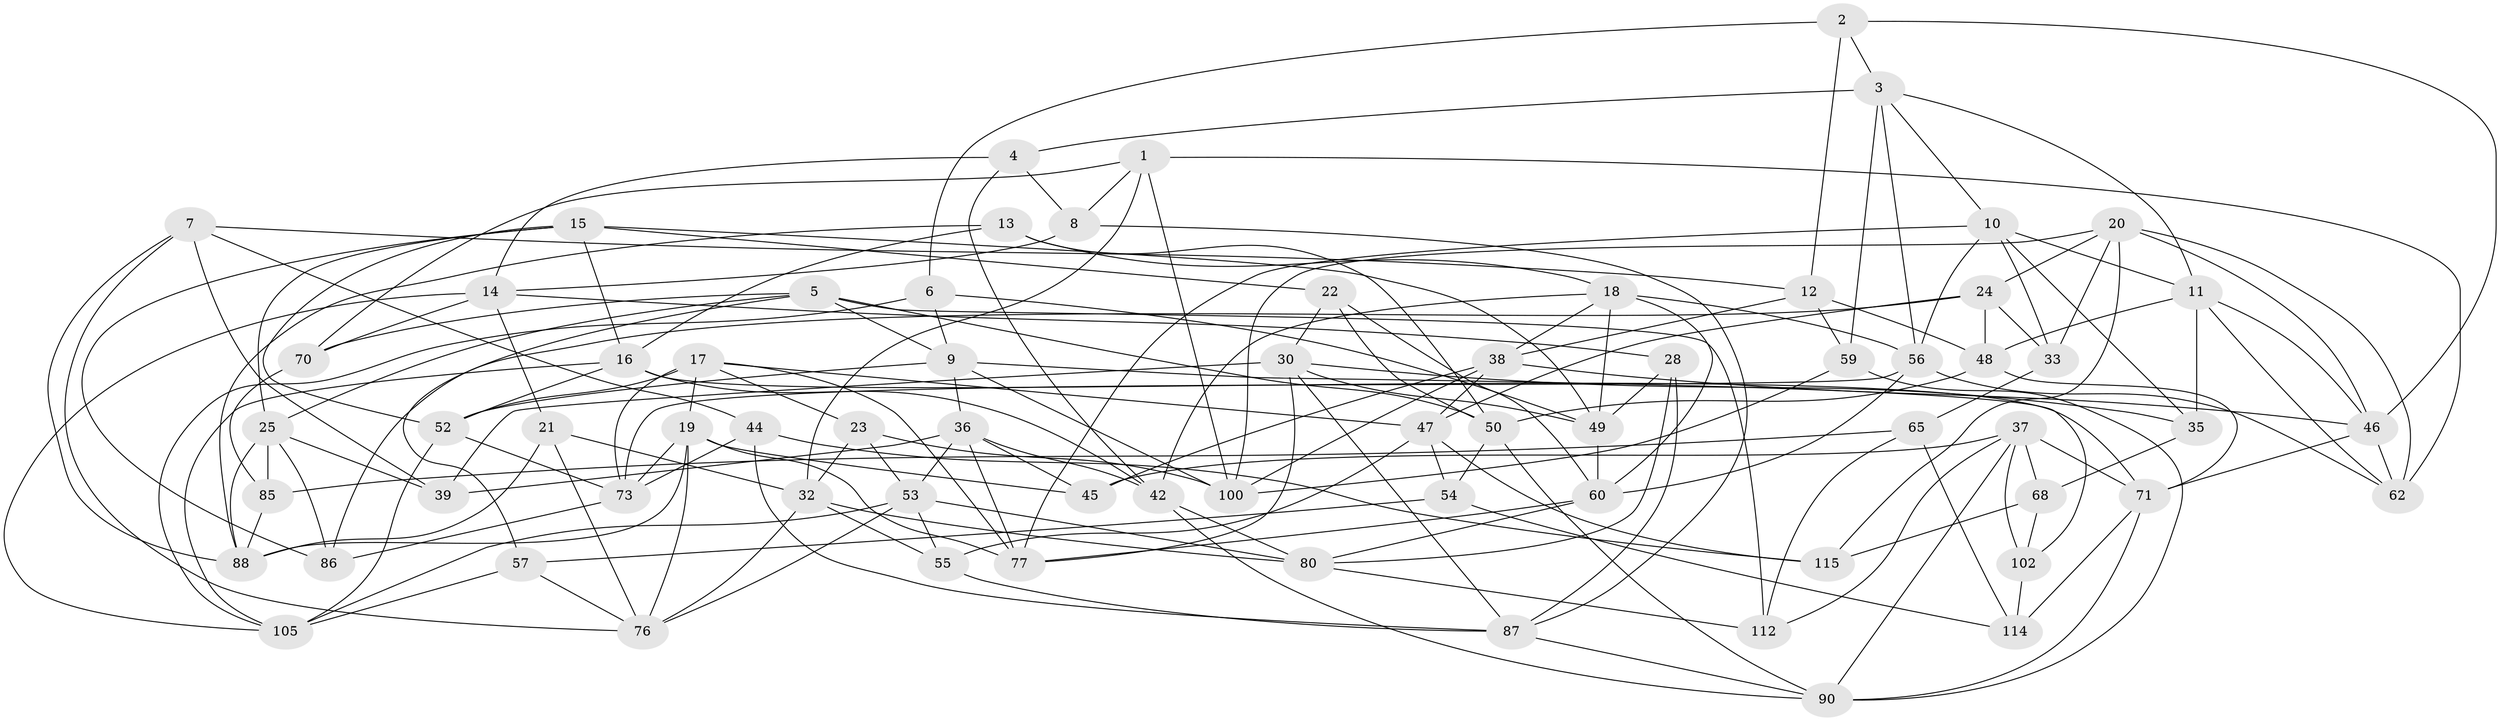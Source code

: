 // original degree distribution, {4: 1.0}
// Generated by graph-tools (version 1.1) at 2025/11/02/27/25 16:11:43]
// undirected, 70 vertices, 180 edges
graph export_dot {
graph [start="1"]
  node [color=gray90,style=filled];
  1 [super="+58"];
  2;
  3 [super="+84"];
  4;
  5 [super="+29"];
  6;
  7 [super="+26"];
  8;
  9 [super="+89"];
  10 [super="+66"];
  11 [super="+82"];
  12 [super="+107"];
  13;
  14 [super="+40"];
  15 [super="+41"];
  16 [super="+51"];
  17 [super="+34"];
  18 [super="+98"];
  19 [super="+31"];
  20 [super="+81"];
  21;
  22;
  23;
  24 [super="+27"];
  25 [super="+103"];
  28;
  30 [super="+61"];
  32 [super="+78"];
  33;
  35;
  36 [super="+109"];
  37 [super="+63"];
  38 [super="+43"];
  39;
  42 [super="+93"];
  44;
  45;
  46 [super="+99"];
  47 [super="+67"];
  48 [super="+74"];
  49 [super="+69"];
  50 [super="+75"];
  52 [super="+92"];
  53 [super="+72"];
  54;
  55;
  56 [super="+64"];
  57;
  59;
  60 [super="+113"];
  62 [super="+104"];
  65 [super="+96"];
  68;
  70;
  71 [super="+94"];
  73 [super="+101"];
  76 [super="+79"];
  77 [super="+97"];
  80 [super="+83"];
  85 [super="+108"];
  86;
  87 [super="+95"];
  88 [super="+91"];
  90 [super="+111"];
  100 [super="+110"];
  102;
  105 [super="+106"];
  112;
  114;
  115;
  1 -- 62 [weight=2];
  1 -- 8;
  1 -- 100;
  1 -- 32;
  1 -- 70;
  2 -- 6;
  2 -- 3;
  2 -- 12;
  2 -- 46;
  3 -- 56;
  3 -- 11;
  3 -- 59;
  3 -- 4;
  3 -- 10;
  4 -- 42;
  4 -- 14;
  4 -- 8;
  5 -- 50;
  5 -- 57;
  5 -- 112;
  5 -- 70;
  5 -- 25;
  5 -- 9;
  6 -- 49;
  6 -- 105;
  6 -- 9;
  7 -- 44;
  7 -- 12 [weight=2];
  7 -- 39;
  7 -- 76;
  7 -- 88;
  8 -- 14;
  8 -- 87;
  9 -- 102;
  9 -- 52;
  9 -- 36;
  9 -- 100;
  10 -- 33;
  10 -- 56;
  10 -- 11;
  10 -- 35;
  10 -- 77;
  11 -- 46;
  11 -- 62;
  11 -- 48;
  11 -- 35;
  12 -- 59;
  12 -- 38;
  12 -- 48;
  13 -- 16;
  13 -- 88;
  13 -- 50;
  13 -- 18;
  14 -- 28;
  14 -- 105;
  14 -- 70;
  14 -- 21;
  15 -- 52;
  15 -- 16;
  15 -- 86;
  15 -- 22;
  15 -- 25;
  15 -- 49;
  16 -- 42;
  16 -- 52;
  16 -- 71;
  16 -- 105;
  17 -- 77;
  17 -- 73;
  17 -- 23;
  17 -- 19;
  17 -- 52;
  17 -- 47;
  18 -- 60;
  18 -- 56;
  18 -- 49;
  18 -- 42;
  18 -- 38;
  19 -- 45;
  19 -- 73;
  19 -- 77;
  19 -- 76;
  19 -- 88;
  20 -- 115;
  20 -- 62;
  20 -- 24;
  20 -- 100;
  20 -- 33;
  20 -- 46;
  21 -- 32;
  21 -- 76;
  21 -- 88;
  22 -- 30;
  22 -- 50;
  22 -- 60;
  23 -- 100;
  23 -- 53;
  23 -- 32;
  24 -- 33;
  24 -- 86;
  24 -- 48 [weight=2];
  24 -- 47;
  25 -- 86;
  25 -- 85;
  25 -- 39;
  25 -- 88;
  28 -- 87;
  28 -- 80;
  28 -- 49;
  30 -- 87;
  30 -- 49;
  30 -- 35;
  30 -- 39;
  30 -- 77;
  32 -- 55;
  32 -- 80;
  32 -- 76;
  33 -- 65;
  35 -- 68;
  36 -- 45;
  36 -- 53;
  36 -- 77;
  36 -- 42;
  36 -- 39;
  37 -- 112;
  37 -- 102;
  37 -- 45;
  37 -- 90;
  37 -- 68;
  37 -- 71;
  38 -- 45;
  38 -- 46;
  38 -- 47;
  38 -- 100;
  42 -- 80;
  42 -- 90;
  44 -- 73;
  44 -- 115;
  44 -- 87;
  46 -- 62;
  46 -- 71;
  47 -- 54;
  47 -- 115;
  47 -- 55;
  48 -- 50;
  48 -- 71;
  49 -- 60;
  50 -- 54;
  50 -- 90;
  52 -- 73;
  52 -- 105;
  53 -- 55;
  53 -- 76;
  53 -- 80;
  53 -- 105;
  54 -- 114;
  54 -- 57;
  55 -- 87;
  56 -- 73;
  56 -- 60;
  56 -- 62;
  57 -- 105;
  57 -- 76;
  59 -- 90;
  59 -- 100;
  60 -- 80;
  60 -- 77;
  65 -- 112;
  65 -- 85 [weight=3];
  65 -- 114;
  68 -- 102;
  68 -- 115;
  70 -- 85;
  71 -- 90;
  71 -- 114;
  73 -- 86;
  80 -- 112;
  85 -- 88;
  87 -- 90;
  102 -- 114;
}
